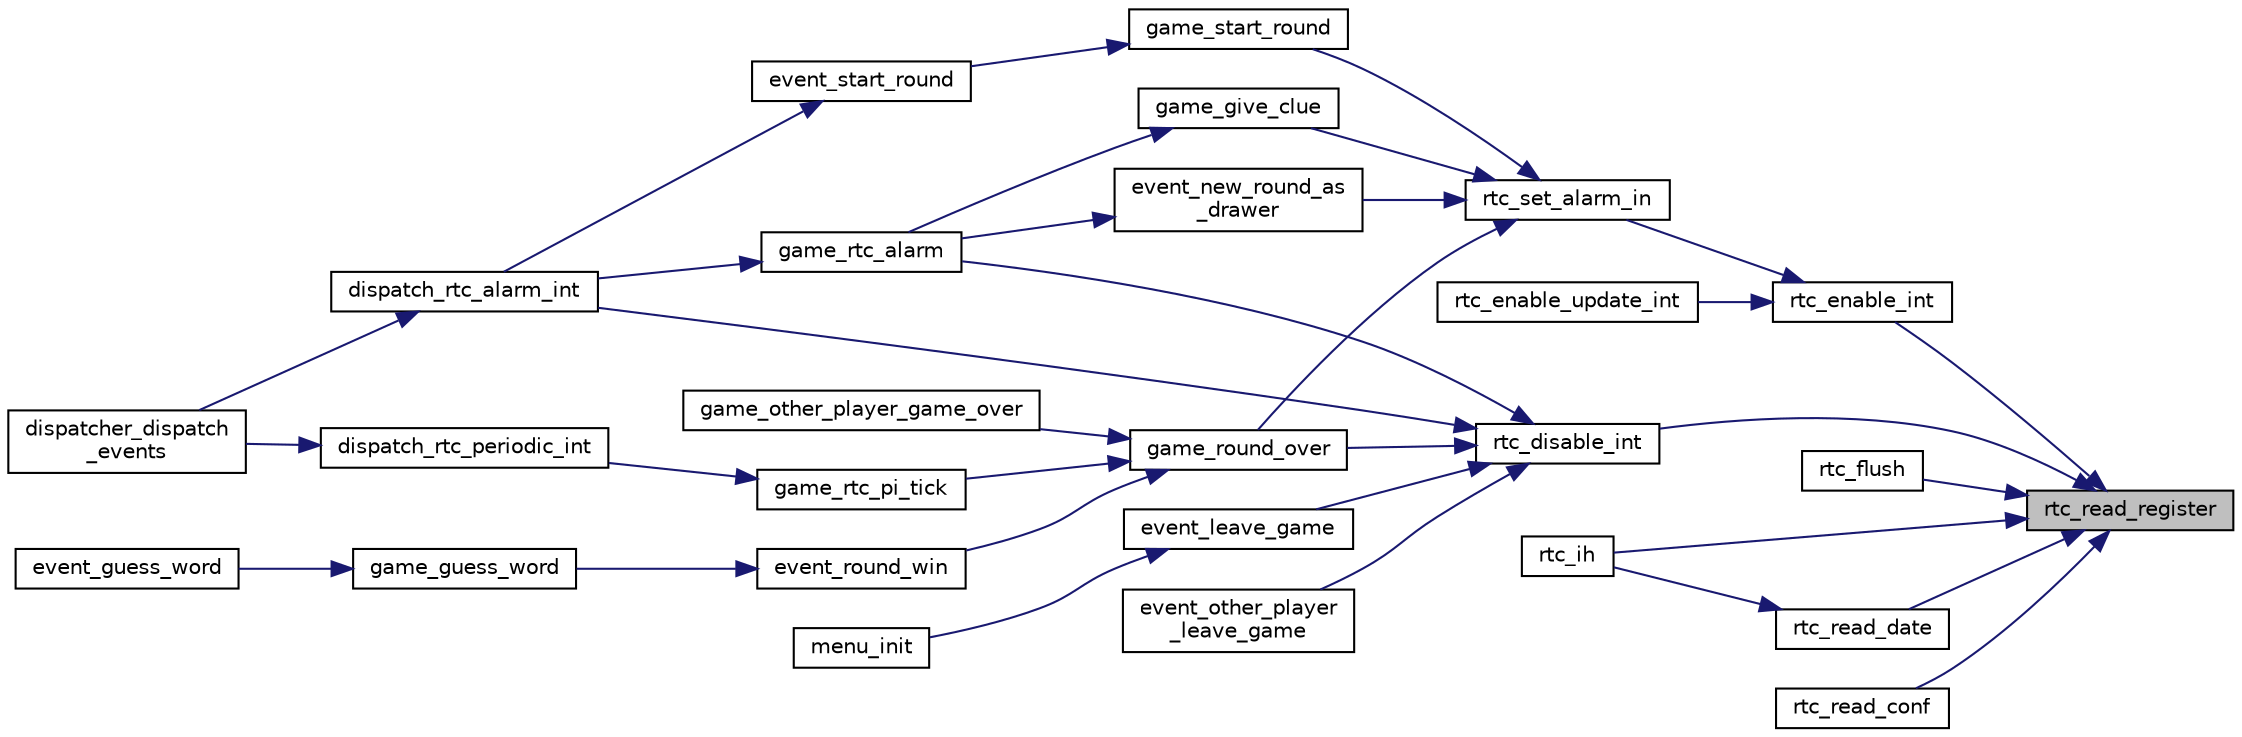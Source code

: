 digraph "rtc_read_register"
{
 // LATEX_PDF_SIZE
  edge [fontname="Helvetica",fontsize="10",labelfontname="Helvetica",labelfontsize="10"];
  node [fontname="Helvetica",fontsize="10",shape=record];
  rankdir="RL";
  Node1 [label="rtc_read_register",height=0.2,width=0.4,color="black", fillcolor="grey75", style="filled", fontcolor="black",tooltip="Reads data from a RTC register."];
  Node1 -> Node2 [dir="back",color="midnightblue",fontsize="10",style="solid",fontname="Helvetica"];
  Node2 [label="rtc_disable_int",height=0.2,width=0.4,color="black", fillcolor="white", style="filled",URL="$group__rtc.html#gad0e26524911e8ec8710cd8364fcd924a",tooltip="Disables a type of interrupt."];
  Node2 -> Node3 [dir="back",color="midnightblue",fontsize="10",style="solid",fontname="Helvetica"];
  Node3 [label="dispatch_rtc_alarm_int",height=0.2,width=0.4,color="black", fillcolor="white", style="filled",URL="$group__dispatcher.html#ga2607daafa4b66e729b8aa95ba97f1984",tooltip="Dispatches a rtc alarm interrupt."];
  Node3 -> Node4 [dir="back",color="midnightblue",fontsize="10",style="solid",fontname="Helvetica"];
  Node4 [label="dispatcher_dispatch\l_events",height=0.2,width=0.4,color="black", fillcolor="white", style="filled",URL="$group__dispatcher.html#ga72c911173e2af4fbf960584448f83d8b",tooltip="Dispatches all events currently in the event queue."];
  Node2 -> Node5 [dir="back",color="midnightblue",fontsize="10",style="solid",fontname="Helvetica"];
  Node5 [label="event_leave_game",height=0.2,width=0.4,color="black", fillcolor="white", style="filled",URL="$group__dispatcher.html#ga0e52394a395110749bc8ce3251ee503c",tooltip="Leaves the game back to the main menu and notifies the other player."];
  Node5 -> Node6 [dir="back",color="midnightblue",fontsize="10",style="solid",fontname="Helvetica"];
  Node6 [label="menu_init",height=0.2,width=0.4,color="black", fillcolor="white", style="filled",URL="$group__menu.html#gafae9ccfd6e7de562283d6ffc8c3cf066",tooltip="Loads the xpm images of the menu."];
  Node2 -> Node7 [dir="back",color="midnightblue",fontsize="10",style="solid",fontname="Helvetica"];
  Node7 [label="event_other_player\l_leave_game",height=0.2,width=0.4,color="black", fillcolor="white", style="filled",URL="$group__dispatcher.html#ga478271b5d6d73f56b8c7c24d7be10cfd",tooltip="Reacts to the event that the other player left the game."];
  Node2 -> Node8 [dir="back",color="midnightblue",fontsize="10",style="solid",fontname="Helvetica"];
  Node8 [label="game_round_over",height=0.2,width=0.4,color="black", fillcolor="white", style="filled",URL="$group__game.html#ga3e3b7cd44197d8a1bd11f7f82aa3c767",tooltip="Ends the current round."];
  Node8 -> Node9 [dir="back",color="midnightblue",fontsize="10",style="solid",fontname="Helvetica"];
  Node9 [label="event_round_win",height=0.2,width=0.4,color="black", fillcolor="white", style="filled",URL="$group__dispatcher.html#ga37df00ab49c3c54dcf2fd2cee7a952a5",tooltip="Sets the round as won, updates the score and notifies the other player."];
  Node9 -> Node10 [dir="back",color="midnightblue",fontsize="10",style="solid",fontname="Helvetica"];
  Node10 [label="game_guess_word",height=0.2,width=0.4,color="black", fillcolor="white", style="filled",URL="$group__game.html#ga5a725e3c48e6564fd75d04c2e4d163ba",tooltip="Adds a word guess. And reacts according to weather it is correct."];
  Node10 -> Node11 [dir="back",color="midnightblue",fontsize="10",style="solid",fontname="Helvetica"];
  Node11 [label="event_guess_word",height=0.2,width=0.4,color="black", fillcolor="white", style="filled",URL="$group__dispatcher.html#ga3429571bafb33af98f7e8b90e2c4b4b4",tooltip="Tries to guess the word and notifies the other player."];
  Node8 -> Node12 [dir="back",color="midnightblue",fontsize="10",style="solid",fontname="Helvetica"];
  Node12 [label="game_other_player_game_over",height=0.2,width=0.4,color="black", fillcolor="white", style="filled",URL="$group__game.html#ga1fde03513252d4441ff2ba62672da7a6",tooltip="Reacts to the game over notification of another player."];
  Node8 -> Node13 [dir="back",color="midnightblue",fontsize="10",style="solid",fontname="Helvetica"];
  Node13 [label="game_rtc_pi_tick",height=0.2,width=0.4,color="black", fillcolor="white", style="filled",URL="$group__game.html#ga159cd81ebf01a5ccd6a0f96aaffb2530",tooltip="Updates the game due to a rtc periodic interrupt."];
  Node13 -> Node14 [dir="back",color="midnightblue",fontsize="10",style="solid",fontname="Helvetica"];
  Node14 [label="dispatch_rtc_periodic_int",height=0.2,width=0.4,color="black", fillcolor="white", style="filled",URL="$group__dispatcher.html#ga091e29979e7808dc87b71f52d3510553",tooltip="Dispatches a rtc periodic interrupt."];
  Node14 -> Node4 [dir="back",color="midnightblue",fontsize="10",style="solid",fontname="Helvetica"];
  Node2 -> Node15 [dir="back",color="midnightblue",fontsize="10",style="solid",fontname="Helvetica"];
  Node15 [label="game_rtc_alarm",height=0.2,width=0.4,color="black", fillcolor="white", style="filled",URL="$group__game.html#ga3f61372930dd958f7499a110ce2bd7d6",tooltip="Updates the game due to a rtc alarm interrupt."];
  Node15 -> Node3 [dir="back",color="midnightblue",fontsize="10",style="solid",fontname="Helvetica"];
  Node1 -> Node16 [dir="back",color="midnightblue",fontsize="10",style="solid",fontname="Helvetica"];
  Node16 [label="rtc_enable_int",height=0.2,width=0.4,color="black", fillcolor="white", style="filled",URL="$group__rtc.html#ga2780c6d57b30b6d1804927a1d5c1dd1b",tooltip="Enables a type of interrupt with the given configuration."];
  Node16 -> Node17 [dir="back",color="midnightblue",fontsize="10",style="solid",fontname="Helvetica"];
  Node17 [label="rtc_enable_update_int",height=0.2,width=0.4,color="black", fillcolor="white", style="filled",URL="$group__rtc.html#gaeb3c7fbcf89e53d83750885ed7ac59a3",tooltip="Enables RTC update interrupts."];
  Node16 -> Node18 [dir="back",color="midnightblue",fontsize="10",style="solid",fontname="Helvetica"];
  Node18 [label="rtc_set_alarm_in",height=0.2,width=0.4,color="black", fillcolor="white", style="filled",URL="$group__rtc.html#ga49dc9bc6e37a97deaf7ee0dc0f9110e1",tooltip="Sets an alarm with remaining time to alarm from now."];
  Node18 -> Node19 [dir="back",color="midnightblue",fontsize="10",style="solid",fontname="Helvetica"];
  Node19 [label="event_new_round_as\l_drawer",height=0.2,width=0.4,color="black", fillcolor="white", style="filled",URL="$group__dispatcher.html#gabf03a39eb157e349de01d6a6cb7fa196",tooltip="Starts a new round as DRAWER (role_t)."];
  Node19 -> Node15 [dir="back",color="midnightblue",fontsize="10",style="solid",fontname="Helvetica"];
  Node18 -> Node20 [dir="back",color="midnightblue",fontsize="10",style="solid",fontname="Helvetica"];
  Node20 [label="game_give_clue",height=0.2,width=0.4,color="black", fillcolor="white", style="filled",URL="$group__game.html#ga82a8aa816fdf22cb3d705dfa56c594f7",tooltip="Reveals another character in the word clue and notifies the other player."];
  Node20 -> Node15 [dir="back",color="midnightblue",fontsize="10",style="solid",fontname="Helvetica"];
  Node18 -> Node8 [dir="back",color="midnightblue",fontsize="10",style="solid",fontname="Helvetica"];
  Node18 -> Node21 [dir="back",color="midnightblue",fontsize="10",style="solid",fontname="Helvetica"];
  Node21 [label="game_start_round",height=0.2,width=0.4,color="black", fillcolor="white", style="filled",URL="$group__game.html#gad7c180906d7acb4776f4db147f289d7c",tooltip="Starts the already created round."];
  Node21 -> Node22 [dir="back",color="midnightblue",fontsize="10",style="solid",fontname="Helvetica"];
  Node22 [label="event_start_round",height=0.2,width=0.4,color="black", fillcolor="white", style="filled",URL="$group__dispatcher.html#ga00f3579aee6fd77454373ac309f39675",tooltip="Starts the round."];
  Node22 -> Node3 [dir="back",color="midnightblue",fontsize="10",style="solid",fontname="Helvetica"];
  Node1 -> Node23 [dir="back",color="midnightblue",fontsize="10",style="solid",fontname="Helvetica"];
  Node23 [label="rtc_flush",height=0.2,width=0.4,color="black", fillcolor="white", style="filled",URL="$group__rtc.html#gaf8d4c8749623ec7f09620089216ec75e",tooltip="Flushes RTC older interrupt notifications by reading the register C."];
  Node1 -> Node24 [dir="back",color="midnightblue",fontsize="10",style="solid",fontname="Helvetica"];
  Node24 [label="rtc_ih",height=0.2,width=0.4,color="black", fillcolor="white", style="filled",URL="$group__rtc.html#ga75dad42881d64cf07cf1bdc2979a7056",tooltip="RTC interrupt handler."];
  Node1 -> Node25 [dir="back",color="midnightblue",fontsize="10",style="solid",fontname="Helvetica"];
  Node25 [label="rtc_read_conf",height=0.2,width=0.4,color="black", fillcolor="white", style="filled",URL="$group__rtc.html#ga1b33c2156c2ebefbe73d2ceeb7314fea",tooltip="Prints the content of RTC registers A, B, C and D."];
  Node1 -> Node26 [dir="back",color="midnightblue",fontsize="10",style="solid",fontname="Helvetica"];
  Node26 [label="rtc_read_date",height=0.2,width=0.4,color="black", fillcolor="white", style="filled",URL="$group__rtc.html#ga4c1a7a6487a05aec45012e5298134758",tooltip="Reads the current date from the RTC and stores it inside the rtc module."];
  Node26 -> Node24 [dir="back",color="midnightblue",fontsize="10",style="solid",fontname="Helvetica"];
}
